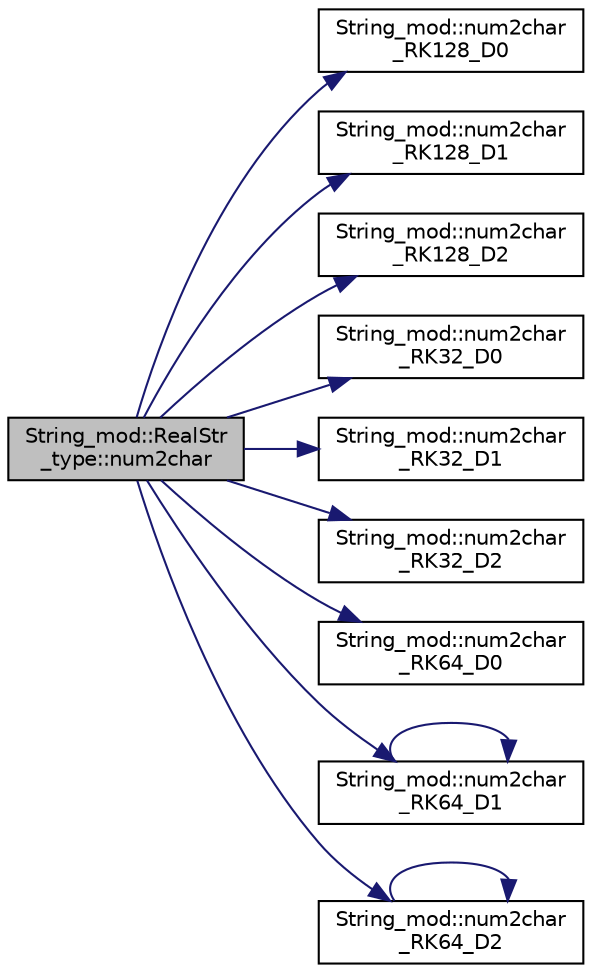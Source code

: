 digraph "String_mod::RealStr_type::num2char"
{
 // LATEX_PDF_SIZE
  edge [fontname="Helvetica",fontsize="10",labelfontname="Helvetica",labelfontsize="10"];
  node [fontname="Helvetica",fontsize="10",shape=record];
  rankdir="LR";
  Node1 [label="String_mod::RealStr\l_type::num2char",height=0.2,width=0.4,color="black", fillcolor="grey75", style="filled", fontcolor="black",tooltip=" "];
  Node1 -> Node2 [color="midnightblue",fontsize="10",style="solid",fontname="Helvetica"];
  Node2 [label="String_mod::num2char\l_RK128_D0",height=0.2,width=0.4,color="black", fillcolor="white", style="filled",URL="$namespaceString__mod.html#abd0b4e0c66e9e132be048224caa0c599",tooltip="Convert the input value to string, with the requested format, if provided."];
  Node1 -> Node3 [color="midnightblue",fontsize="10",style="solid",fontname="Helvetica"];
  Node3 [label="String_mod::num2char\l_RK128_D1",height=0.2,width=0.4,color="black", fillcolor="white", style="filled",URL="$namespaceString__mod.html#a7d135010f3f8daf7ab318a5295977c53",tooltip="Convert the input value to string, with the requested format, if provided."];
  Node1 -> Node4 [color="midnightblue",fontsize="10",style="solid",fontname="Helvetica"];
  Node4 [label="String_mod::num2char\l_RK128_D2",height=0.2,width=0.4,color="black", fillcolor="white", style="filled",URL="$namespaceString__mod.html#ab79b3a5aeaf764a058f34f084f7f34f2",tooltip="Convert the input value to string, with the requested format, if provided."];
  Node1 -> Node5 [color="midnightblue",fontsize="10",style="solid",fontname="Helvetica"];
  Node5 [label="String_mod::num2char\l_RK32_D0",height=0.2,width=0.4,color="black", fillcolor="white", style="filled",URL="$namespaceString__mod.html#addd74adbad5d49b46bdeff77a7e5a66b",tooltip="Convert the input value to string, with the requested format, if provided."];
  Node1 -> Node6 [color="midnightblue",fontsize="10",style="solid",fontname="Helvetica"];
  Node6 [label="String_mod::num2char\l_RK32_D1",height=0.2,width=0.4,color="black", fillcolor="white", style="filled",URL="$namespaceString__mod.html#a36160ef77be87ff66234fc83eae00860",tooltip="Convert the input value to string, with the requested format, if provided."];
  Node1 -> Node7 [color="midnightblue",fontsize="10",style="solid",fontname="Helvetica"];
  Node7 [label="String_mod::num2char\l_RK32_D2",height=0.2,width=0.4,color="black", fillcolor="white", style="filled",URL="$namespaceString__mod.html#a2d1ddbb04956c4236b4797339e787050",tooltip="Convert the input value to string, with the requested format, if provided."];
  Node1 -> Node8 [color="midnightblue",fontsize="10",style="solid",fontname="Helvetica"];
  Node8 [label="String_mod::num2char\l_RK64_D0",height=0.2,width=0.4,color="black", fillcolor="white", style="filled",URL="$namespaceString__mod.html#a5747ff0cc03c5c4285089525773c9817",tooltip="Convert the input value to string, with the requested format, if provided."];
  Node1 -> Node9 [color="midnightblue",fontsize="10",style="solid",fontname="Helvetica"];
  Node9 [label="String_mod::num2char\l_RK64_D1",height=0.2,width=0.4,color="black", fillcolor="white", style="filled",URL="$namespaceString__mod.html#a1fe0bfd3fb46d84a4428bcf96e1caa39",tooltip="Convert the input value to string, with the requested format, if provided."];
  Node9 -> Node9 [color="midnightblue",fontsize="10",style="solid",fontname="Helvetica"];
  Node1 -> Node10 [color="midnightblue",fontsize="10",style="solid",fontname="Helvetica"];
  Node10 [label="String_mod::num2char\l_RK64_D2",height=0.2,width=0.4,color="black", fillcolor="white", style="filled",URL="$namespaceString__mod.html#a45a8186dd8d7a8c9b92c50f0f0c75582",tooltip="Convert the input value to string, with the requested format, if provided."];
  Node10 -> Node10 [color="midnightblue",fontsize="10",style="solid",fontname="Helvetica"];
}
